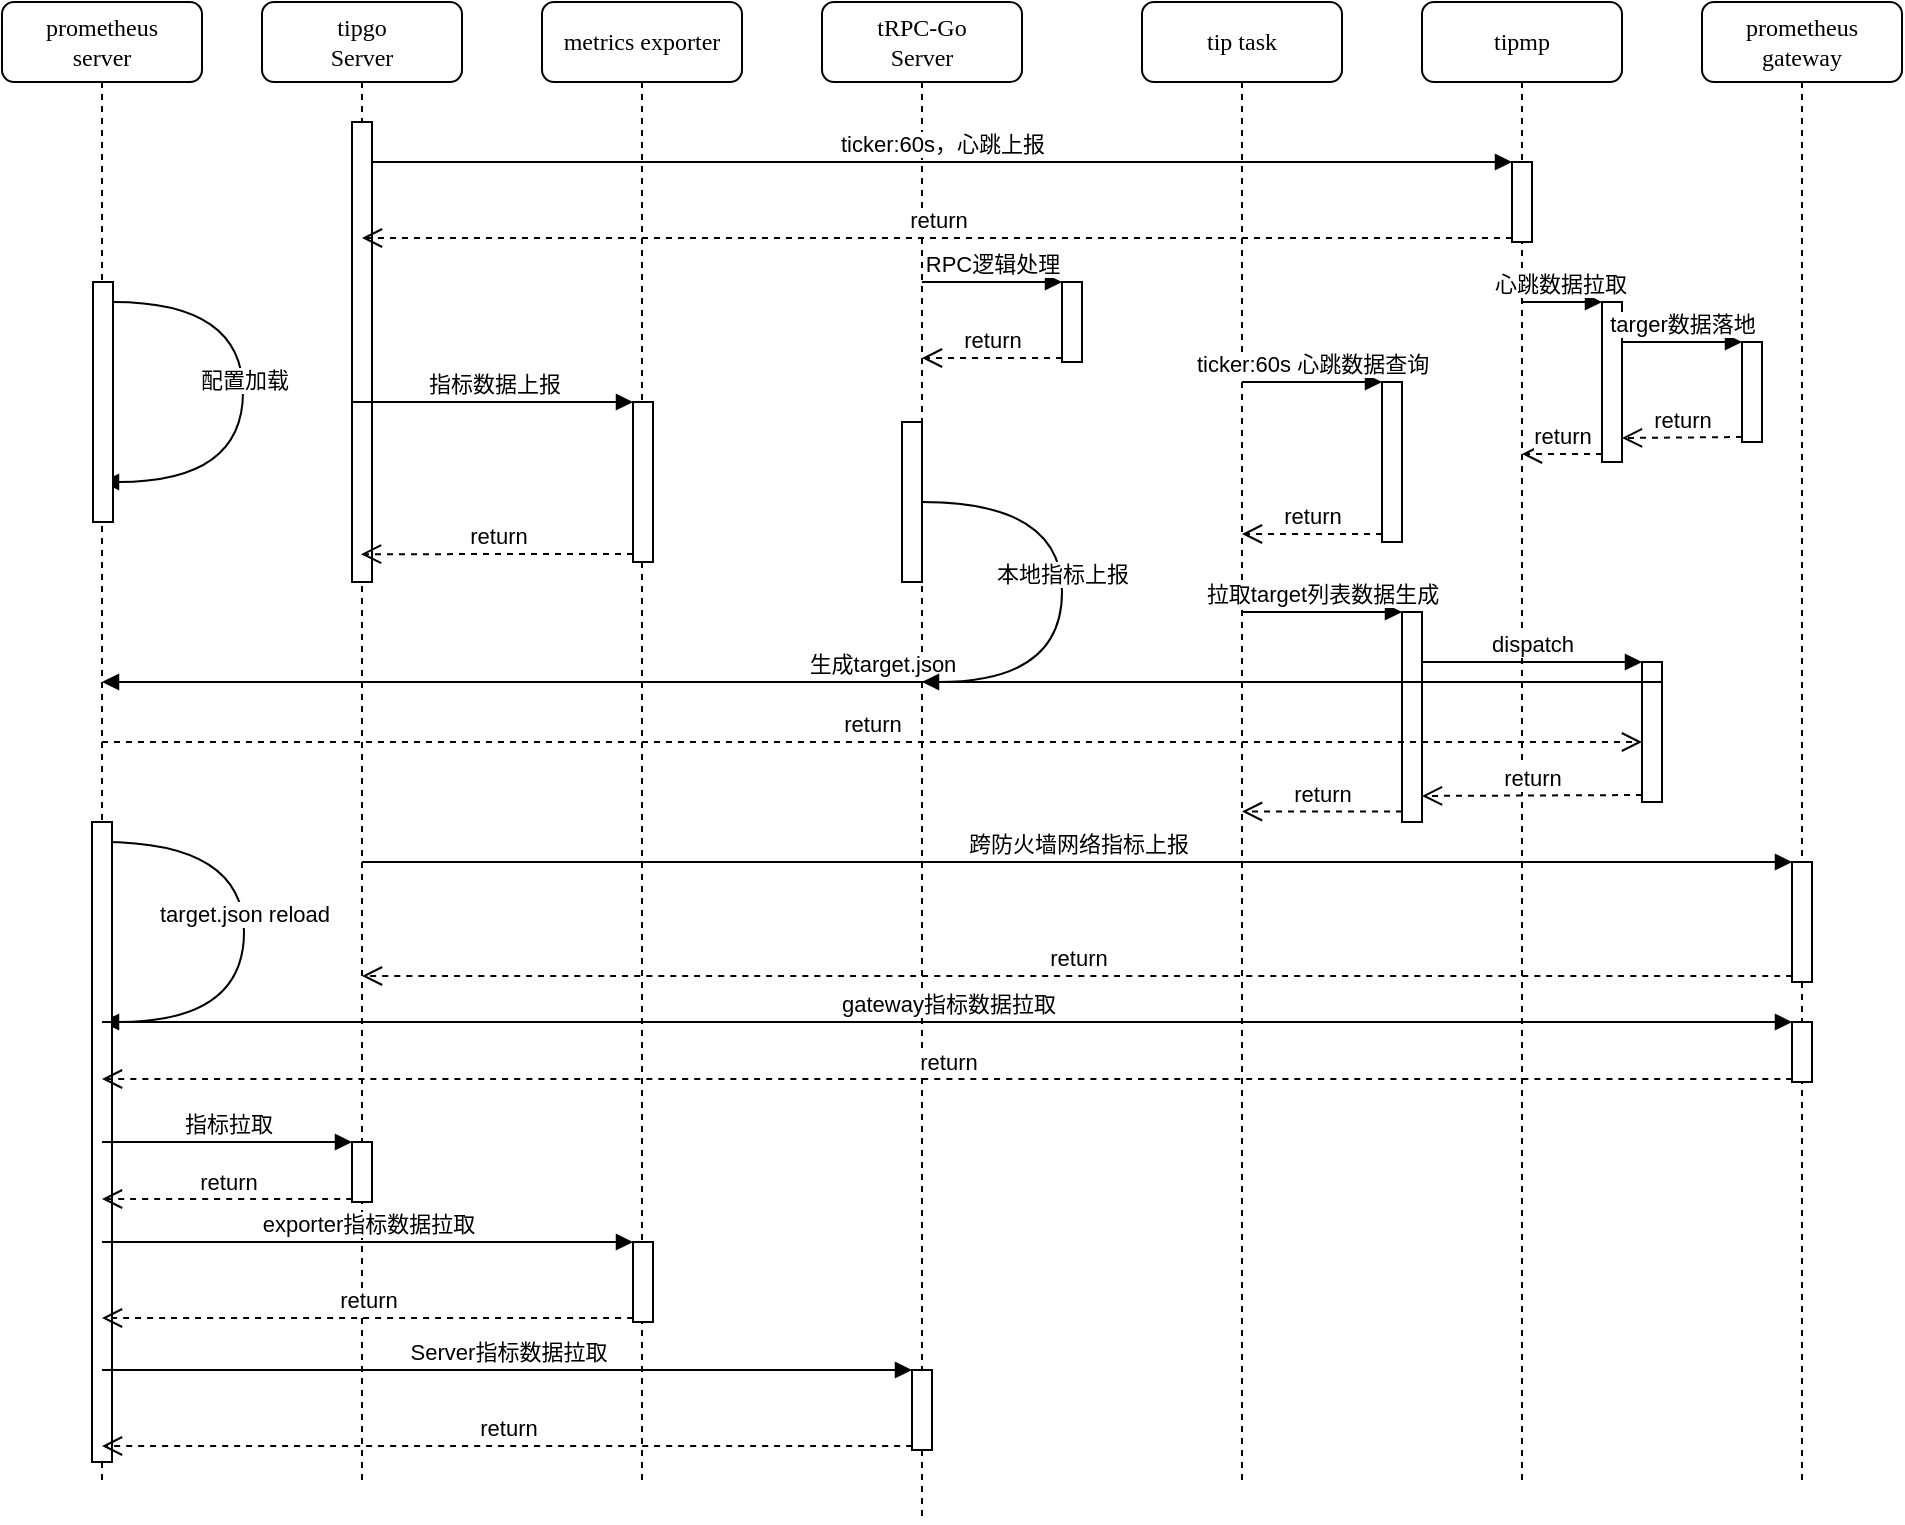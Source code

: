 <mxfile version="16.1.2" type="github">
  <diagram name="Page-1" id="13e1069c-82ec-6db2-03f1-153e76fe0fe0">
    <mxGraphModel dx="2522" dy="762" grid="1" gridSize="10" guides="1" tooltips="1" connect="1" arrows="1" fold="1" page="1" pageScale="1" pageWidth="1100" pageHeight="850" background="none" math="0" shadow="0">
      <root>
        <mxCell id="0" />
        <mxCell id="1" parent="0" />
        <mxCell id="7baba1c4bc27f4b0-2" value="tRPC-Go&lt;br&gt;Server" style="shape=umlLifeline;perimeter=lifelinePerimeter;whiteSpace=wrap;html=1;container=1;collapsible=0;recursiveResize=0;outlineConnect=0;rounded=1;shadow=0;comic=0;labelBackgroundColor=none;strokeWidth=1;fontFamily=Verdana;fontSize=12;align=center;" parent="1" vertex="1">
          <mxGeometry x="240" y="80" width="100" height="760" as="geometry" />
        </mxCell>
        <mxCell id="2AClWOA5RidFeWTNfvVQ-56" value="" style="html=1;points=[];perimeter=orthogonalPerimeter;" vertex="1" parent="7baba1c4bc27f4b0-2">
          <mxGeometry x="45" y="684" width="10" height="40" as="geometry" />
        </mxCell>
        <mxCell id="7baba1c4bc27f4b0-3" value="prometheus&lt;br&gt;gateway" style="shape=umlLifeline;perimeter=lifelinePerimeter;whiteSpace=wrap;html=1;container=1;collapsible=0;recursiveResize=0;outlineConnect=0;rounded=1;shadow=0;comic=0;labelBackgroundColor=none;strokeWidth=1;fontFamily=Verdana;fontSize=12;align=center;" parent="1" vertex="1">
          <mxGeometry x="680" y="80" width="100" height="740" as="geometry" />
        </mxCell>
        <mxCell id="2AClWOA5RidFeWTNfvVQ-15" value="" style="html=1;points=[];perimeter=orthogonalPerimeter;" vertex="1" parent="7baba1c4bc27f4b0-3">
          <mxGeometry x="20" y="170" width="10" height="50" as="geometry" />
        </mxCell>
        <mxCell id="2AClWOA5RidFeWTNfvVQ-42" value="" style="html=1;points=[];perimeter=orthogonalPerimeter;" vertex="1" parent="7baba1c4bc27f4b0-3">
          <mxGeometry x="45" y="430" width="10" height="60" as="geometry" />
        </mxCell>
        <mxCell id="2AClWOA5RidFeWTNfvVQ-45" value="" style="html=1;points=[];perimeter=orthogonalPerimeter;" vertex="1" parent="7baba1c4bc27f4b0-3">
          <mxGeometry x="45" y="510" width="10" height="30" as="geometry" />
        </mxCell>
        <mxCell id="7baba1c4bc27f4b0-4" value="prometheus&lt;br&gt;server" style="shape=umlLifeline;perimeter=lifelinePerimeter;whiteSpace=wrap;html=1;container=1;collapsible=0;recursiveResize=0;outlineConnect=0;rounded=1;shadow=0;comic=0;labelBackgroundColor=none;strokeWidth=1;fontFamily=Verdana;fontSize=12;align=center;" parent="1" vertex="1">
          <mxGeometry x="-170" y="80" width="100" height="740" as="geometry" />
        </mxCell>
        <mxCell id="2AClWOA5RidFeWTNfvVQ-59" value="配置加载" style="html=1;verticalAlign=bottom;endArrow=block;rounded=0;edgeStyle=orthogonalEdgeStyle;curved=1;startArrow=none;" edge="1" parent="7baba1c4bc27f4b0-4" source="2AClWOA5RidFeWTNfvVQ-60">
          <mxGeometry width="80" relative="1" as="geometry">
            <mxPoint x="50.5" y="150" as="sourcePoint" />
            <mxPoint x="50" y="240" as="targetPoint" />
            <Array as="points">
              <mxPoint x="120.5" y="150" />
              <mxPoint x="120.5" y="240" />
            </Array>
          </mxGeometry>
        </mxCell>
        <mxCell id="2AClWOA5RidFeWTNfvVQ-60" value="" style="html=1;points=[];perimeter=orthogonalPerimeter;" vertex="1" parent="7baba1c4bc27f4b0-4">
          <mxGeometry x="45.5" y="140" width="10" height="120" as="geometry" />
        </mxCell>
        <mxCell id="2AClWOA5RidFeWTNfvVQ-65" value="target.json reload" style="html=1;verticalAlign=bottom;endArrow=block;rounded=0;edgeStyle=orthogonalEdgeStyle;curved=1;startArrow=none;" edge="1" parent="7baba1c4bc27f4b0-4" source="7baba1c4bc27f4b0-4">
          <mxGeometry width="80" relative="1" as="geometry">
            <mxPoint x="55.5" y="420" as="sourcePoint" />
            <mxPoint x="50" y="510" as="targetPoint" />
            <Array as="points">
              <mxPoint x="121" y="420" />
              <mxPoint x="121" y="510" />
            </Array>
          </mxGeometry>
        </mxCell>
        <mxCell id="2AClWOA5RidFeWTNfvVQ-68" value="" style="html=1;points=[];perimeter=orthogonalPerimeter;" vertex="1" parent="7baba1c4bc27f4b0-4">
          <mxGeometry x="45" y="410" width="10" height="320" as="geometry" />
        </mxCell>
        <mxCell id="7baba1c4bc27f4b0-5" value="tip task" style="shape=umlLifeline;perimeter=lifelinePerimeter;whiteSpace=wrap;html=1;container=1;collapsible=0;recursiveResize=0;outlineConnect=0;rounded=1;shadow=0;comic=0;labelBackgroundColor=none;strokeWidth=1;fontFamily=Verdana;fontSize=12;align=center;" parent="1" vertex="1">
          <mxGeometry x="400" y="80" width="100" height="740" as="geometry" />
        </mxCell>
        <mxCell id="7baba1c4bc27f4b0-6" value="tipmp" style="shape=umlLifeline;perimeter=lifelinePerimeter;whiteSpace=wrap;html=1;container=1;collapsible=0;recursiveResize=0;outlineConnect=0;rounded=1;shadow=0;comic=0;labelBackgroundColor=none;strokeWidth=1;fontFamily=Verdana;fontSize=12;align=center;" parent="1" vertex="1">
          <mxGeometry x="540" y="80" width="100" height="740" as="geometry" />
        </mxCell>
        <mxCell id="2AClWOA5RidFeWTNfvVQ-6" value="" style="html=1;points=[];perimeter=orthogonalPerimeter;" vertex="1" parent="7baba1c4bc27f4b0-6">
          <mxGeometry x="45" y="80" width="10" height="40" as="geometry" />
        </mxCell>
        <mxCell id="2AClWOA5RidFeWTNfvVQ-9" value="" style="html=1;points=[];perimeter=orthogonalPerimeter;" vertex="1" parent="7baba1c4bc27f4b0-6">
          <mxGeometry x="90" y="150" width="10" height="80" as="geometry" />
        </mxCell>
        <mxCell id="2AClWOA5RidFeWTNfvVQ-11" value="return" style="html=1;verticalAlign=bottom;endArrow=open;dashed=1;endSize=8;exitX=0;exitY=0.95;rounded=0;" edge="1" source="2AClWOA5RidFeWTNfvVQ-9" parent="7baba1c4bc27f4b0-6" target="7baba1c4bc27f4b0-6">
          <mxGeometry relative="1" as="geometry">
            <mxPoint x="70" y="230" as="targetPoint" />
          </mxGeometry>
        </mxCell>
        <mxCell id="2AClWOA5RidFeWTNfvVQ-10" value="心跳数据拉取" style="html=1;verticalAlign=bottom;endArrow=block;entryX=0;entryY=0;rounded=0;" edge="1" target="2AClWOA5RidFeWTNfvVQ-9" parent="7baba1c4bc27f4b0-6" source="7baba1c4bc27f4b0-6">
          <mxGeometry x="-0.135" relative="1" as="geometry">
            <mxPoint x="50" y="220" as="sourcePoint" />
            <mxPoint x="1" as="offset" />
          </mxGeometry>
        </mxCell>
        <mxCell id="7baba1c4bc27f4b0-8" value="metrics exporter" style="shape=umlLifeline;perimeter=lifelinePerimeter;whiteSpace=wrap;html=1;container=1;collapsible=0;recursiveResize=0;outlineConnect=0;rounded=1;shadow=0;comic=0;labelBackgroundColor=none;strokeWidth=1;fontFamily=Verdana;fontSize=12;align=center;" parent="1" vertex="1">
          <mxGeometry x="100" y="80" width="100" height="740" as="geometry" />
        </mxCell>
        <mxCell id="2AClWOA5RidFeWTNfvVQ-19" value="" style="html=1;points=[];perimeter=orthogonalPerimeter;" vertex="1" parent="7baba1c4bc27f4b0-8">
          <mxGeometry x="45.5" y="200" width="10" height="80" as="geometry" />
        </mxCell>
        <mxCell id="2AClWOA5RidFeWTNfvVQ-53" value="" style="html=1;points=[];perimeter=orthogonalPerimeter;" vertex="1" parent="7baba1c4bc27f4b0-8">
          <mxGeometry x="45.5" y="620" width="10" height="40" as="geometry" />
        </mxCell>
        <mxCell id="2AClWOA5RidFeWTNfvVQ-1" value="tipgo&lt;br&gt;Server" style="shape=umlLifeline;perimeter=lifelinePerimeter;whiteSpace=wrap;html=1;container=1;collapsible=0;recursiveResize=0;outlineConnect=0;rounded=1;shadow=0;comic=0;labelBackgroundColor=none;strokeWidth=1;fontFamily=Verdana;fontSize=12;align=center;" vertex="1" parent="1">
          <mxGeometry x="-40" y="80" width="100" height="740" as="geometry" />
        </mxCell>
        <mxCell id="2AClWOA5RidFeWTNfvVQ-2" value="" style="html=1;points=[];perimeter=orthogonalPerimeter;rounded=0;shadow=0;comic=0;labelBackgroundColor=none;strokeWidth=1;fontFamily=Verdana;fontSize=12;align=center;" vertex="1" parent="2AClWOA5RidFeWTNfvVQ-1">
          <mxGeometry x="45" y="60" width="10" height="230" as="geometry" />
        </mxCell>
        <mxCell id="2AClWOA5RidFeWTNfvVQ-48" value="" style="html=1;points=[];perimeter=orthogonalPerimeter;" vertex="1" parent="2AClWOA5RidFeWTNfvVQ-1">
          <mxGeometry x="45" y="570" width="10" height="30" as="geometry" />
        </mxCell>
        <mxCell id="2AClWOA5RidFeWTNfvVQ-7" value="ticker:60s，心跳上报" style="html=1;verticalAlign=bottom;endArrow=block;entryX=0;entryY=0;rounded=0;" edge="1" target="2AClWOA5RidFeWTNfvVQ-6" parent="1" source="2AClWOA5RidFeWTNfvVQ-2">
          <mxGeometry relative="1" as="geometry">
            <mxPoint x="440" y="320" as="sourcePoint" />
          </mxGeometry>
        </mxCell>
        <mxCell id="2AClWOA5RidFeWTNfvVQ-8" value="return" style="html=1;verticalAlign=bottom;endArrow=open;dashed=1;endSize=8;exitX=0;exitY=0.95;rounded=0;" edge="1" source="2AClWOA5RidFeWTNfvVQ-6" parent="1" target="2AClWOA5RidFeWTNfvVQ-1">
          <mxGeometry relative="1" as="geometry">
            <mxPoint x="440" y="396" as="targetPoint" />
          </mxGeometry>
        </mxCell>
        <mxCell id="2AClWOA5RidFeWTNfvVQ-12" value="" style="html=1;points=[];perimeter=orthogonalPerimeter;" vertex="1" parent="1">
          <mxGeometry x="360" y="220" width="10" height="40" as="geometry" />
        </mxCell>
        <mxCell id="2AClWOA5RidFeWTNfvVQ-13" value="RPC逻辑处理" style="html=1;verticalAlign=bottom;endArrow=block;entryX=0;entryY=0;rounded=0;" edge="1" target="2AClWOA5RidFeWTNfvVQ-12" parent="1">
          <mxGeometry relative="1" as="geometry">
            <mxPoint x="290" y="220" as="sourcePoint" />
          </mxGeometry>
        </mxCell>
        <mxCell id="2AClWOA5RidFeWTNfvVQ-14" value="return" style="html=1;verticalAlign=bottom;endArrow=open;dashed=1;endSize=8;exitX=0;exitY=0.95;rounded=0;" edge="1" source="2AClWOA5RidFeWTNfvVQ-12" parent="1" target="7baba1c4bc27f4b0-2">
          <mxGeometry relative="1" as="geometry">
            <mxPoint x="290" y="296" as="targetPoint" />
          </mxGeometry>
        </mxCell>
        <mxCell id="2AClWOA5RidFeWTNfvVQ-16" value="targer数据落地" style="html=1;verticalAlign=bottom;endArrow=block;entryX=0;entryY=0;rounded=0;" edge="1" target="2AClWOA5RidFeWTNfvVQ-15" parent="1" source="2AClWOA5RidFeWTNfvVQ-9">
          <mxGeometry relative="1" as="geometry">
            <mxPoint x="730" y="210" as="sourcePoint" />
          </mxGeometry>
        </mxCell>
        <mxCell id="2AClWOA5RidFeWTNfvVQ-17" value="return" style="html=1;verticalAlign=bottom;endArrow=open;dashed=1;endSize=8;exitX=0;exitY=0.95;rounded=0;entryX=1;entryY=0.85;entryDx=0;entryDy=0;entryPerimeter=0;" edge="1" source="2AClWOA5RidFeWTNfvVQ-15" parent="1" target="2AClWOA5RidFeWTNfvVQ-9">
          <mxGeometry relative="1" as="geometry">
            <mxPoint x="720" y="286" as="targetPoint" />
          </mxGeometry>
        </mxCell>
        <mxCell id="2AClWOA5RidFeWTNfvVQ-20" value="指标数据上报" style="html=1;verticalAlign=bottom;endArrow=block;entryX=0;entryY=0;rounded=0;" edge="1" target="2AClWOA5RidFeWTNfvVQ-19" parent="1">
          <mxGeometry relative="1" as="geometry">
            <mxPoint x="5" y="280" as="sourcePoint" />
          </mxGeometry>
        </mxCell>
        <mxCell id="2AClWOA5RidFeWTNfvVQ-21" value="return" style="html=1;verticalAlign=bottom;endArrow=open;dashed=1;endSize=8;exitX=0;exitY=0.95;rounded=0;entryX=0.9;entryY=0.983;entryDx=0;entryDy=0;entryPerimeter=0;" edge="1" source="2AClWOA5RidFeWTNfvVQ-19" parent="1">
          <mxGeometry relative="1" as="geometry">
            <mxPoint x="9.5" y="356.09" as="targetPoint" />
          </mxGeometry>
        </mxCell>
        <mxCell id="2AClWOA5RidFeWTNfvVQ-22" value="" style="html=1;points=[];perimeter=orthogonalPerimeter;" vertex="1" parent="1">
          <mxGeometry x="520" y="270" width="10" height="80" as="geometry" />
        </mxCell>
        <mxCell id="2AClWOA5RidFeWTNfvVQ-23" value="ticker:60s 心跳数据查询" style="html=1;verticalAlign=bottom;endArrow=block;entryX=0;entryY=0;rounded=0;" edge="1" target="2AClWOA5RidFeWTNfvVQ-22" parent="1" source="7baba1c4bc27f4b0-5">
          <mxGeometry relative="1" as="geometry">
            <mxPoint x="450" y="400" as="sourcePoint" />
          </mxGeometry>
        </mxCell>
        <mxCell id="2AClWOA5RidFeWTNfvVQ-24" value="return" style="html=1;verticalAlign=bottom;endArrow=open;dashed=1;endSize=8;exitX=0;exitY=0.95;rounded=0;" edge="1" source="2AClWOA5RidFeWTNfvVQ-22" parent="1" target="7baba1c4bc27f4b0-5">
          <mxGeometry relative="1" as="geometry">
            <mxPoint x="450" y="476" as="targetPoint" />
          </mxGeometry>
        </mxCell>
        <mxCell id="2AClWOA5RidFeWTNfvVQ-25" value="" style="html=1;points=[];perimeter=orthogonalPerimeter;" vertex="1" parent="1">
          <mxGeometry x="530" y="385" width="10" height="105" as="geometry" />
        </mxCell>
        <mxCell id="2AClWOA5RidFeWTNfvVQ-26" value="拉取target列表数据生成" style="html=1;verticalAlign=bottom;endArrow=block;entryX=0;entryY=0;rounded=0;" edge="1" target="2AClWOA5RidFeWTNfvVQ-25" parent="1" source="7baba1c4bc27f4b0-5">
          <mxGeometry relative="1" as="geometry">
            <mxPoint x="470" y="520" as="sourcePoint" />
          </mxGeometry>
        </mxCell>
        <mxCell id="2AClWOA5RidFeWTNfvVQ-27" value="return" style="html=1;verticalAlign=bottom;endArrow=open;dashed=1;endSize=8;exitX=0;exitY=0.95;rounded=0;" edge="1" source="2AClWOA5RidFeWTNfvVQ-25" parent="1" target="7baba1c4bc27f4b0-5">
          <mxGeometry relative="1" as="geometry">
            <mxPoint x="470" y="596" as="targetPoint" />
          </mxGeometry>
        </mxCell>
        <mxCell id="2AClWOA5RidFeWTNfvVQ-28" value="" style="html=1;points=[];perimeter=orthogonalPerimeter;" vertex="1" parent="1">
          <mxGeometry x="650" y="410" width="10" height="70" as="geometry" />
        </mxCell>
        <mxCell id="2AClWOA5RidFeWTNfvVQ-29" value="dispatch" style="html=1;verticalAlign=bottom;endArrow=block;entryX=0;entryY=0;rounded=0;" edge="1" target="2AClWOA5RidFeWTNfvVQ-28" parent="1">
          <mxGeometry relative="1" as="geometry">
            <mxPoint x="540" y="410" as="sourcePoint" />
          </mxGeometry>
        </mxCell>
        <mxCell id="2AClWOA5RidFeWTNfvVQ-30" value="return" style="html=1;verticalAlign=bottom;endArrow=open;dashed=1;endSize=8;exitX=0;exitY=0.95;rounded=0;entryX=1;entryY=0.876;entryDx=0;entryDy=0;entryPerimeter=0;" edge="1" source="2AClWOA5RidFeWTNfvVQ-28" parent="1" target="2AClWOA5RidFeWTNfvVQ-25">
          <mxGeometry relative="1" as="geometry">
            <mxPoint x="540" y="480" as="targetPoint" />
          </mxGeometry>
        </mxCell>
        <mxCell id="2AClWOA5RidFeWTNfvVQ-32" value="生成target.json" style="html=1;verticalAlign=bottom;endArrow=block;entryX=0;entryY=0;rounded=0;exitX=1;exitY=0.143;exitDx=0;exitDy=0;exitPerimeter=0;" edge="1" parent="1" source="2AClWOA5RidFeWTNfvVQ-28">
          <mxGeometry relative="1" as="geometry">
            <mxPoint x="800" y="400" as="sourcePoint" />
            <mxPoint x="-120" y="420" as="targetPoint" />
          </mxGeometry>
        </mxCell>
        <mxCell id="2AClWOA5RidFeWTNfvVQ-33" value="return" style="html=1;verticalAlign=bottom;endArrow=open;dashed=1;endSize=8;rounded=0;" edge="1" source="7baba1c4bc27f4b0-4" parent="1" target="2AClWOA5RidFeWTNfvVQ-28">
          <mxGeometry relative="1" as="geometry">
            <mxPoint x="800" y="476" as="targetPoint" />
            <mxPoint x="-111" y="463.02" as="sourcePoint" />
          </mxGeometry>
        </mxCell>
        <mxCell id="2AClWOA5RidFeWTNfvVQ-38" value="本地指标上报" style="html=1;verticalAlign=bottom;endArrow=block;rounded=0;edgeStyle=orthogonalEdgeStyle;curved=1;startArrow=none;" edge="1" parent="1" source="2AClWOA5RidFeWTNfvVQ-39" target="7baba1c4bc27f4b0-2">
          <mxGeometry width="80" relative="1" as="geometry">
            <mxPoint x="330" y="444.5" as="sourcePoint" />
            <mxPoint x="410" y="444.5" as="targetPoint" />
            <Array as="points">
              <mxPoint x="360" y="330" />
              <mxPoint x="360" y="420" />
            </Array>
          </mxGeometry>
        </mxCell>
        <mxCell id="2AClWOA5RidFeWTNfvVQ-39" value="" style="html=1;points=[];perimeter=orthogonalPerimeter;" vertex="1" parent="1">
          <mxGeometry x="280" y="290" width="10" height="80" as="geometry" />
        </mxCell>
        <mxCell id="2AClWOA5RidFeWTNfvVQ-43" value="跨防火墙网络指标上报" style="html=1;verticalAlign=bottom;endArrow=block;entryX=0;entryY=0;rounded=0;curved=1;" edge="1" target="2AClWOA5RidFeWTNfvVQ-42" parent="1" source="2AClWOA5RidFeWTNfvVQ-1">
          <mxGeometry relative="1" as="geometry">
            <mxPoint x="660.5" y="510" as="sourcePoint" />
          </mxGeometry>
        </mxCell>
        <mxCell id="2AClWOA5RidFeWTNfvVQ-44" value="return" style="html=1;verticalAlign=bottom;endArrow=open;dashed=1;endSize=8;exitX=0;exitY=0.95;rounded=0;curved=1;" edge="1" source="2AClWOA5RidFeWTNfvVQ-42" parent="1" target="2AClWOA5RidFeWTNfvVQ-1">
          <mxGeometry relative="1" as="geometry">
            <mxPoint x="660" y="567" as="targetPoint" />
          </mxGeometry>
        </mxCell>
        <mxCell id="2AClWOA5RidFeWTNfvVQ-46" value="gateway指标数据拉取" style="html=1;verticalAlign=bottom;endArrow=block;entryX=0;entryY=0;rounded=0;curved=1;" edge="1" target="2AClWOA5RidFeWTNfvVQ-45" parent="1" source="7baba1c4bc27f4b0-4">
          <mxGeometry relative="1" as="geometry">
            <mxPoint x="735.5" y="580" as="sourcePoint" />
          </mxGeometry>
        </mxCell>
        <mxCell id="2AClWOA5RidFeWTNfvVQ-47" value="return" style="html=1;verticalAlign=bottom;endArrow=open;dashed=1;endSize=8;exitX=0;exitY=0.95;rounded=0;curved=1;" edge="1" source="2AClWOA5RidFeWTNfvVQ-45" parent="1" target="7baba1c4bc27f4b0-4">
          <mxGeometry relative="1" as="geometry">
            <mxPoint x="735" y="618" as="targetPoint" />
          </mxGeometry>
        </mxCell>
        <mxCell id="2AClWOA5RidFeWTNfvVQ-49" value="指标拉取" style="html=1;verticalAlign=bottom;endArrow=block;entryX=0;entryY=0;rounded=0;curved=1;" edge="1" target="2AClWOA5RidFeWTNfvVQ-48" parent="1">
          <mxGeometry relative="1" as="geometry">
            <mxPoint x="-120" y="650" as="sourcePoint" />
          </mxGeometry>
        </mxCell>
        <mxCell id="2AClWOA5RidFeWTNfvVQ-50" value="return" style="html=1;verticalAlign=bottom;endArrow=open;dashed=1;endSize=8;exitX=0;exitY=0.95;rounded=0;curved=1;" edge="1" source="2AClWOA5RidFeWTNfvVQ-48" parent="1" target="7baba1c4bc27f4b0-4">
          <mxGeometry relative="1" as="geometry">
            <mxPoint x="-110" y="669" as="targetPoint" />
          </mxGeometry>
        </mxCell>
        <mxCell id="2AClWOA5RidFeWTNfvVQ-54" value="exporter指标数据拉取" style="html=1;verticalAlign=bottom;endArrow=block;entryX=0;entryY=0;rounded=0;curved=1;" edge="1" target="2AClWOA5RidFeWTNfvVQ-53" parent="1" source="7baba1c4bc27f4b0-4">
          <mxGeometry relative="1" as="geometry">
            <mxPoint x="75.5" y="700" as="sourcePoint" />
          </mxGeometry>
        </mxCell>
        <mxCell id="2AClWOA5RidFeWTNfvVQ-55" value="return" style="html=1;verticalAlign=bottom;endArrow=open;dashed=1;endSize=8;exitX=0;exitY=0.95;rounded=0;curved=1;" edge="1" source="2AClWOA5RidFeWTNfvVQ-53" parent="1" target="7baba1c4bc27f4b0-4">
          <mxGeometry relative="1" as="geometry">
            <mxPoint x="75" y="738" as="targetPoint" />
          </mxGeometry>
        </mxCell>
        <mxCell id="2AClWOA5RidFeWTNfvVQ-57" value="Server指标数据拉取" style="html=1;verticalAlign=bottom;endArrow=block;entryX=0;entryY=0;rounded=0;curved=1;" edge="1" target="2AClWOA5RidFeWTNfvVQ-56" parent="1" source="7baba1c4bc27f4b0-4">
          <mxGeometry relative="1" as="geometry">
            <mxPoint x="220" y="764" as="sourcePoint" />
          </mxGeometry>
        </mxCell>
        <mxCell id="2AClWOA5RidFeWTNfvVQ-58" value="return" style="html=1;verticalAlign=bottom;endArrow=open;dashed=1;endSize=8;exitX=0;exitY=0.95;rounded=0;curved=1;" edge="1" source="2AClWOA5RidFeWTNfvVQ-56" parent="1" target="7baba1c4bc27f4b0-4">
          <mxGeometry relative="1" as="geometry">
            <mxPoint x="220" y="840" as="targetPoint" />
          </mxGeometry>
        </mxCell>
      </root>
    </mxGraphModel>
  </diagram>
</mxfile>

